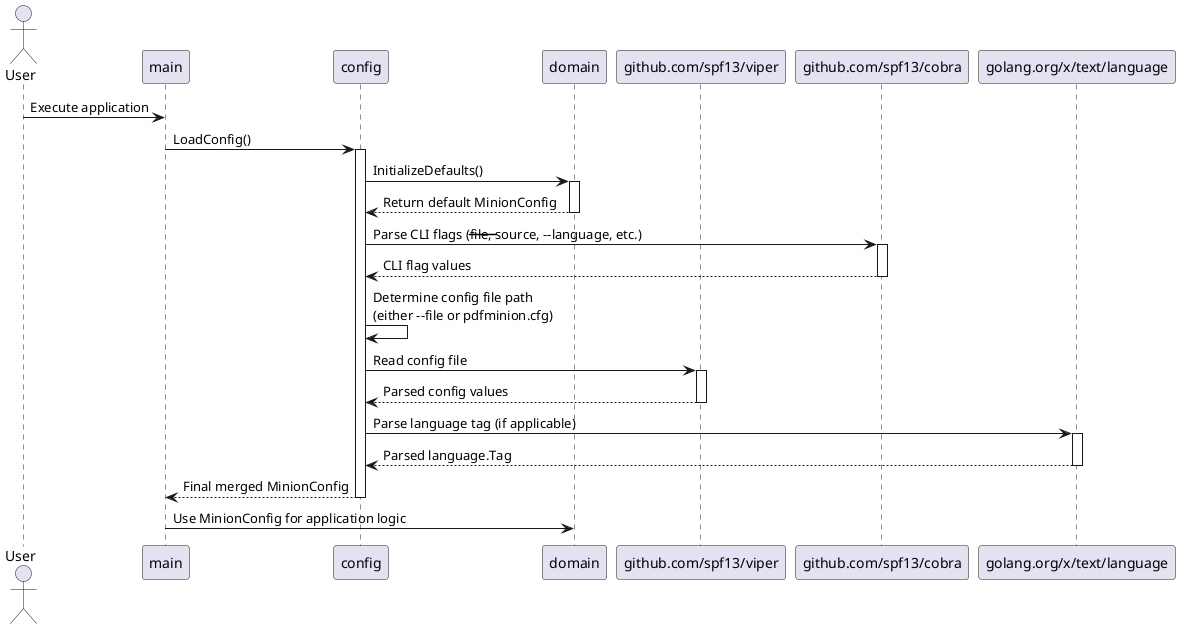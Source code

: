 @startuml
actor User as user
participant main
participant config
participant domain
participant "github.com/spf13/viper" as viper
participant "github.com/spf13/cobra" as cobra
participant "golang.org/x/text/language" as language

user -> main : Execute application
main -> config : LoadConfig()
activate config

config -> domain : InitializeDefaults()
activate domain
domain --> config : Return default MinionConfig
deactivate domain

config -> cobra : Parse CLI flags (--file, --source, --language, etc.)
activate cobra
cobra --> config : CLI flag values
deactivate cobra

config -> config : Determine config file path\n(either --file or pdfminion.cfg)
config -> viper : Read config file
activate viper
viper --> config : Parsed config values
deactivate viper

config -> language : Parse language tag (if applicable)
activate language
language --> config : Parsed language.Tag
deactivate language

config --> main : Final merged MinionConfig
deactivate config

main -> domain : Use MinionConfig for application logic
@enduml
